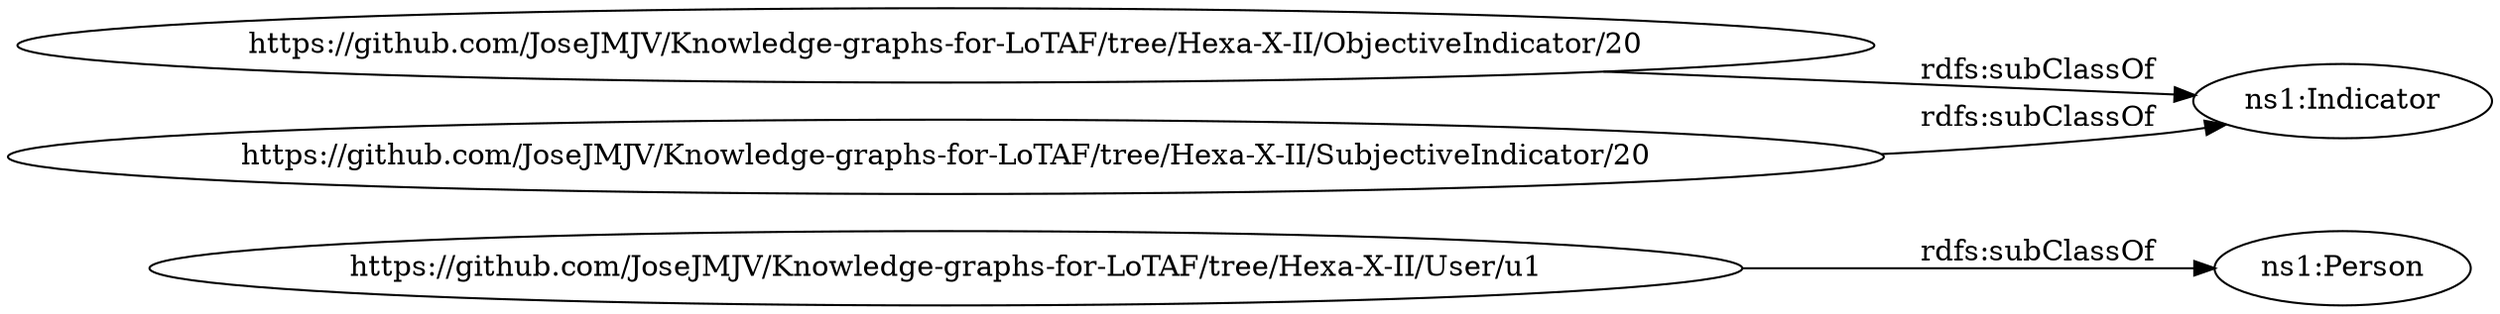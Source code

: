 digraph ar2dtool_diagram { 
rankdir=LR;
size="1000"
	"https://github.com/JoseJMJV/Knowledge-graphs-for-LoTAF/tree/Hexa-X-II/User/u1" -> "ns1:Person" [ label = "rdfs:subClassOf" ];
	"https://github.com/JoseJMJV/Knowledge-graphs-for-LoTAF/tree/Hexa-X-II/ObjectiveIndicator/20" -> "ns1:Indicator" [ label = "rdfs:subClassOf" ];
	"https://github.com/JoseJMJV/Knowledge-graphs-for-LoTAF/tree/Hexa-X-II/SubjectiveIndicator/20" -> "ns1:Indicator" [ label = "rdfs:subClassOf" ];

}
